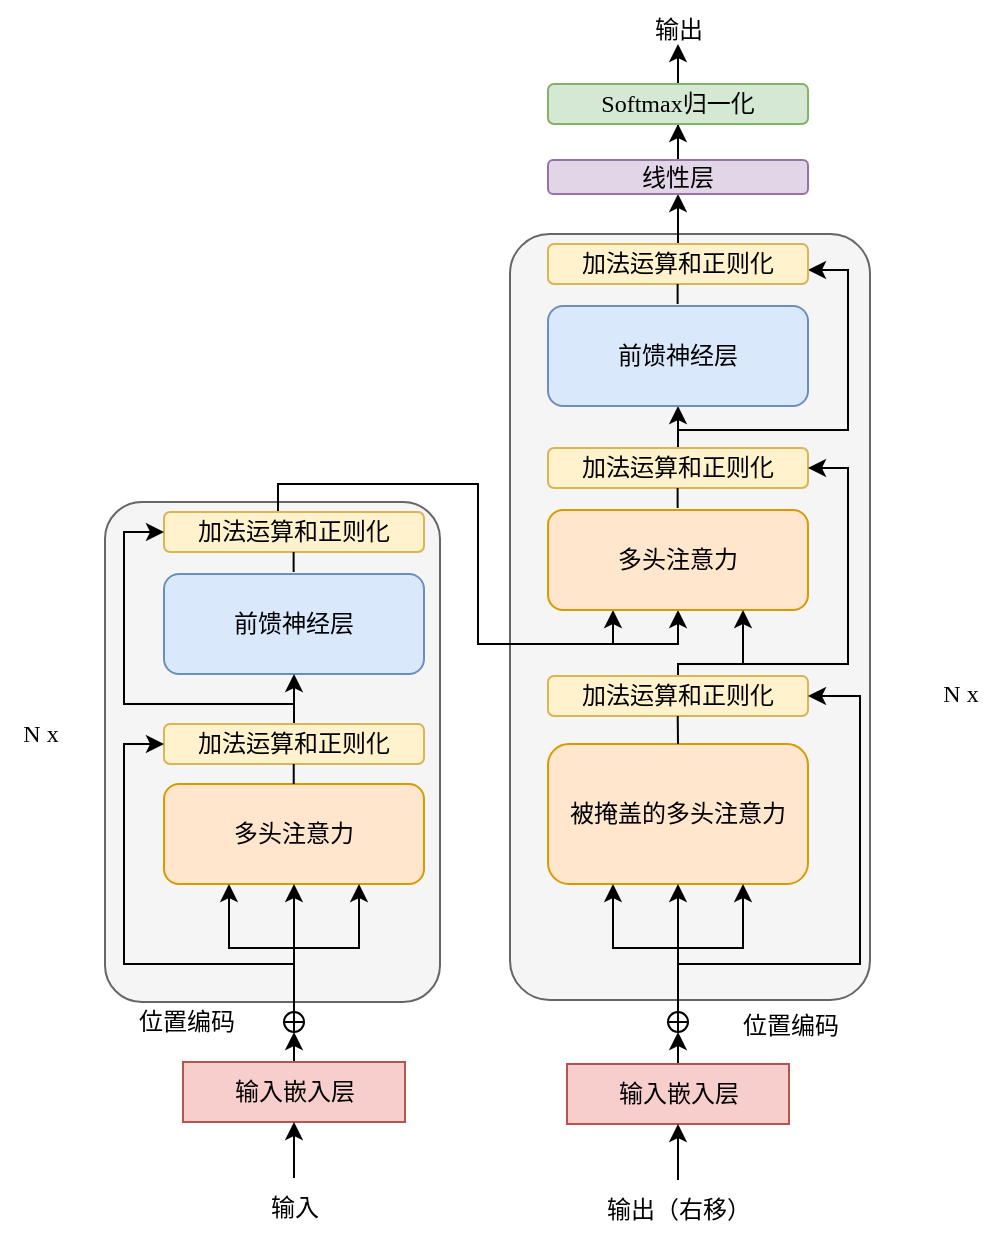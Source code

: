 <mxfile version="22.1.18" type="github">
  <diagram name="第 1 页" id="I9tvDyzabVEBhAT2flqW">
    <mxGraphModel dx="1018" dy="655" grid="1" gridSize="10" guides="1" tooltips="1" connect="1" arrows="1" fold="1" page="1" pageScale="1" pageWidth="827" pageHeight="1169" math="0" shadow="0">
      <root>
        <mxCell id="0" />
        <mxCell id="1" parent="0" />
        <mxCell id="FNySGHpydVzb2Ff233d8-65" value="" style="rounded=1;whiteSpace=wrap;html=1;arcSize=11;fillColor=#f5f5f5;fontColor=#333333;strokeColor=#666666;" vertex="1" parent="1">
          <mxGeometry x="385" y="167" width="180" height="383" as="geometry" />
        </mxCell>
        <mxCell id="FNySGHpydVzb2Ff233d8-1" value="" style="rounded=1;whiteSpace=wrap;html=1;arcSize=11;fillColor=#f5f5f5;fontColor=#333333;strokeColor=#666666;" vertex="1" parent="1">
          <mxGeometry x="182.5" y="301" width="167.5" height="250" as="geometry" />
        </mxCell>
        <mxCell id="FNySGHpydVzb2Ff233d8-51" style="edgeStyle=orthogonalEdgeStyle;rounded=0;orthogonalLoop=1;jettySize=auto;html=1;entryX=0.25;entryY=1;entryDx=0;entryDy=0;fontFamily=宋体-简;" edge="1" parent="1" source="FNySGHpydVzb2Ff233d8-7" target="FNySGHpydVzb2Ff233d8-30">
          <mxGeometry relative="1" as="geometry">
            <Array as="points">
              <mxPoint x="269" y="292" />
              <mxPoint x="369" y="292" />
              <mxPoint x="369" y="372" />
              <mxPoint x="437" y="372" />
            </Array>
          </mxGeometry>
        </mxCell>
        <mxCell id="FNySGHpydVzb2Ff233d8-52" style="edgeStyle=orthogonalEdgeStyle;rounded=0;orthogonalLoop=1;jettySize=auto;html=1;entryX=0.5;entryY=1;entryDx=0;entryDy=0;fontFamily=宋体-简;" edge="1" parent="1" source="FNySGHpydVzb2Ff233d8-7" target="FNySGHpydVzb2Ff233d8-30">
          <mxGeometry relative="1" as="geometry">
            <Array as="points">
              <mxPoint x="269" y="292" />
              <mxPoint x="369" y="292" />
              <mxPoint x="369" y="372" />
              <mxPoint x="469" y="372" />
            </Array>
          </mxGeometry>
        </mxCell>
        <mxCell id="FNySGHpydVzb2Ff233d8-7" value="加法运算和正则化" style="rounded=1;whiteSpace=wrap;html=1;fillColor=#fff2cc;strokeColor=#d6b656;fontFamily=宋体-简;" vertex="1" parent="1">
          <mxGeometry x="212" y="306" width="130" height="20" as="geometry" />
        </mxCell>
        <mxCell id="FNySGHpydVzb2Ff233d8-8" value="前馈神经层" style="rounded=1;whiteSpace=wrap;html=1;fillColor=#dae8fc;strokeColor=#6c8ebf;fontFamily=宋体-简;" vertex="1" parent="1">
          <mxGeometry x="212" y="337" width="130" height="50" as="geometry" />
        </mxCell>
        <mxCell id="FNySGHpydVzb2Ff233d8-11" style="edgeStyle=orthogonalEdgeStyle;rounded=0;orthogonalLoop=1;jettySize=auto;html=1;exitX=0.5;exitY=0;exitDx=0;exitDy=0;entryX=0.5;entryY=1;entryDx=0;entryDy=0;fontFamily=宋体-简;" edge="1" parent="1" source="FNySGHpydVzb2Ff233d8-9" target="FNySGHpydVzb2Ff233d8-8">
          <mxGeometry relative="1" as="geometry" />
        </mxCell>
        <mxCell id="FNySGHpydVzb2Ff233d8-12" style="edgeStyle=orthogonalEdgeStyle;rounded=0;orthogonalLoop=1;jettySize=auto;html=1;entryX=0;entryY=0.5;entryDx=0;entryDy=0;fontFamily=宋体-简;" edge="1" parent="1" source="FNySGHpydVzb2Ff233d8-9" target="FNySGHpydVzb2Ff233d8-7">
          <mxGeometry relative="1" as="geometry">
            <Array as="points">
              <mxPoint x="277" y="402" />
              <mxPoint x="192" y="402" />
              <mxPoint x="192" y="316" />
            </Array>
          </mxGeometry>
        </mxCell>
        <mxCell id="FNySGHpydVzb2Ff233d8-9" value="加法运算和正则化" style="rounded=1;whiteSpace=wrap;html=1;fillColor=#fff2cc;strokeColor=#d6b656;fontFamily=宋体-简;" vertex="1" parent="1">
          <mxGeometry x="212" y="412" width="130" height="20" as="geometry" />
        </mxCell>
        <mxCell id="FNySGHpydVzb2Ff233d8-10" value="多头注意力" style="rounded=1;whiteSpace=wrap;html=1;fillColor=#ffe6cc;strokeColor=#d79b00;fontFamily=宋体-简;" vertex="1" parent="1">
          <mxGeometry x="212" y="442" width="130" height="50" as="geometry" />
        </mxCell>
        <mxCell id="FNySGHpydVzb2Ff233d8-14" value="" style="endArrow=none;html=1;rounded=0;fontFamily=宋体-简;" edge="1" parent="1">
          <mxGeometry width="50" height="50" relative="1" as="geometry">
            <mxPoint x="276.86" y="442" as="sourcePoint" />
            <mxPoint x="276.86" y="432" as="targetPoint" />
          </mxGeometry>
        </mxCell>
        <mxCell id="FNySGHpydVzb2Ff233d8-15" value="" style="endArrow=none;html=1;rounded=0;fontFamily=宋体-简;" edge="1" parent="1">
          <mxGeometry width="50" height="50" relative="1" as="geometry">
            <mxPoint x="276.81" y="336" as="sourcePoint" />
            <mxPoint x="276.81" y="326" as="targetPoint" />
          </mxGeometry>
        </mxCell>
        <mxCell id="FNySGHpydVzb2Ff233d8-22" style="edgeStyle=orthogonalEdgeStyle;rounded=0;orthogonalLoop=1;jettySize=auto;html=1;exitX=0.5;exitY=0;exitDx=0;exitDy=0;entryX=0.5;entryY=1;entryDx=0;entryDy=0;fontFamily=宋体-简;" edge="1" parent="1" source="FNySGHpydVzb2Ff233d8-16" target="FNySGHpydVzb2Ff233d8-18">
          <mxGeometry relative="1" as="geometry">
            <mxPoint x="277" y="571" as="targetPoint" />
          </mxGeometry>
        </mxCell>
        <mxCell id="FNySGHpydVzb2Ff233d8-16" value="输入嵌入层" style="rounded=0;whiteSpace=wrap;html=1;fontFamily=宋体-简;fillColor=#f8cecc;strokeColor=#b85450;" vertex="1" parent="1">
          <mxGeometry x="221.5" y="581" width="111" height="30" as="geometry" />
        </mxCell>
        <mxCell id="FNySGHpydVzb2Ff233d8-24" style="edgeStyle=orthogonalEdgeStyle;rounded=0;orthogonalLoop=1;jettySize=auto;html=1;entryX=0.5;entryY=1;entryDx=0;entryDy=0;fontFamily=宋体-简;" edge="1" parent="1" source="FNySGHpydVzb2Ff233d8-17" target="FNySGHpydVzb2Ff233d8-16">
          <mxGeometry relative="1" as="geometry" />
        </mxCell>
        <mxCell id="FNySGHpydVzb2Ff233d8-17" value="输入" style="text;html=1;align=center;verticalAlign=middle;resizable=0;points=[];autosize=1;strokeColor=none;fillColor=none;fontFamily=宋体-简;" vertex="1" parent="1">
          <mxGeometry x="252" y="639" width="50" height="30" as="geometry" />
        </mxCell>
        <mxCell id="FNySGHpydVzb2Ff233d8-25" style="edgeStyle=orthogonalEdgeStyle;rounded=0;orthogonalLoop=1;jettySize=auto;html=1;entryX=0.5;entryY=1;entryDx=0;entryDy=0;fontFamily=宋体-简;" edge="1" parent="1" source="FNySGHpydVzb2Ff233d8-18" target="FNySGHpydVzb2Ff233d8-10">
          <mxGeometry relative="1" as="geometry" />
        </mxCell>
        <mxCell id="FNySGHpydVzb2Ff233d8-26" style="edgeStyle=orthogonalEdgeStyle;rounded=0;orthogonalLoop=1;jettySize=auto;html=1;entryX=0.75;entryY=1;entryDx=0;entryDy=0;fontFamily=宋体-简;" edge="1" parent="1" source="FNySGHpydVzb2Ff233d8-18" target="FNySGHpydVzb2Ff233d8-10">
          <mxGeometry relative="1" as="geometry" />
        </mxCell>
        <mxCell id="FNySGHpydVzb2Ff233d8-27" style="edgeStyle=orthogonalEdgeStyle;rounded=0;orthogonalLoop=1;jettySize=auto;html=1;entryX=0.25;entryY=1;entryDx=0;entryDy=0;fontFamily=宋体-简;" edge="1" parent="1" source="FNySGHpydVzb2Ff233d8-18" target="FNySGHpydVzb2Ff233d8-10">
          <mxGeometry relative="1" as="geometry" />
        </mxCell>
        <mxCell id="FNySGHpydVzb2Ff233d8-28" style="edgeStyle=orthogonalEdgeStyle;rounded=0;orthogonalLoop=1;jettySize=auto;html=1;exitX=0.5;exitY=0;exitDx=0;exitDy=0;entryX=0;entryY=0.5;entryDx=0;entryDy=0;fontFamily=宋体-简;" edge="1" parent="1" source="FNySGHpydVzb2Ff233d8-18" target="FNySGHpydVzb2Ff233d8-9">
          <mxGeometry relative="1" as="geometry">
            <Array as="points">
              <mxPoint x="277" y="532" />
              <mxPoint x="192" y="532" />
              <mxPoint x="192" y="422" />
            </Array>
          </mxGeometry>
        </mxCell>
        <mxCell id="FNySGHpydVzb2Ff233d8-18" value="" style="shape=orEllipse;perimeter=ellipsePerimeter;whiteSpace=wrap;html=1;backgroundOutline=1;fontFamily=宋体-简;" vertex="1" parent="1">
          <mxGeometry x="272" y="556" width="10" height="10" as="geometry" />
        </mxCell>
        <mxCell id="FNySGHpydVzb2Ff233d8-20" value="位置编码" style="text;html=1;align=center;verticalAlign=middle;resizable=0;points=[];autosize=1;strokeColor=none;fillColor=none;fontFamily=宋体-简;" vertex="1" parent="1">
          <mxGeometry x="188" y="546" width="70" height="30" as="geometry" />
        </mxCell>
        <mxCell id="FNySGHpydVzb2Ff233d8-57" style="edgeStyle=orthogonalEdgeStyle;rounded=0;orthogonalLoop=1;jettySize=auto;html=1;entryX=0.5;entryY=1;entryDx=0;entryDy=0;fontFamily=宋体-简;" edge="1" parent="1" source="FNySGHpydVzb2Ff233d8-29" target="FNySGHpydVzb2Ff233d8-55">
          <mxGeometry relative="1" as="geometry" />
        </mxCell>
        <mxCell id="FNySGHpydVzb2Ff233d8-58" style="edgeStyle=orthogonalEdgeStyle;rounded=0;orthogonalLoop=1;jettySize=auto;html=1;entryX=1;entryY=0.5;entryDx=0;entryDy=0;fontFamily=宋体-简;" edge="1" parent="1">
          <mxGeometry relative="1" as="geometry">
            <mxPoint x="469" y="277" as="sourcePoint" />
            <mxPoint x="534" y="185" as="targetPoint" />
            <Array as="points">
              <mxPoint x="469" y="265" />
              <mxPoint x="554" y="265" />
              <mxPoint x="554" y="185" />
            </Array>
          </mxGeometry>
        </mxCell>
        <mxCell id="FNySGHpydVzb2Ff233d8-29" value="加法运算和正则化" style="rounded=1;whiteSpace=wrap;html=1;fillColor=#fff2cc;strokeColor=#d6b656;fontFamily=宋体-简;" vertex="1" parent="1">
          <mxGeometry x="404" y="274" width="130" height="20" as="geometry" />
        </mxCell>
        <mxCell id="FNySGHpydVzb2Ff233d8-30" value="多头注意力" style="rounded=1;whiteSpace=wrap;html=1;fillColor=#ffe6cc;strokeColor=#d79b00;fontFamily=宋体-简;" vertex="1" parent="1">
          <mxGeometry x="404" y="305" width="130" height="50" as="geometry" />
        </mxCell>
        <mxCell id="FNySGHpydVzb2Ff233d8-49" style="edgeStyle=orthogonalEdgeStyle;rounded=0;orthogonalLoop=1;jettySize=auto;html=1;entryX=0.75;entryY=1;entryDx=0;entryDy=0;fontFamily=宋体-简;" edge="1" parent="1" source="FNySGHpydVzb2Ff233d8-33" target="FNySGHpydVzb2Ff233d8-30">
          <mxGeometry relative="1" as="geometry">
            <Array as="points">
              <mxPoint x="469" y="382" />
              <mxPoint x="501" y="382" />
            </Array>
          </mxGeometry>
        </mxCell>
        <mxCell id="FNySGHpydVzb2Ff233d8-53" style="edgeStyle=orthogonalEdgeStyle;rounded=0;orthogonalLoop=1;jettySize=auto;html=1;entryX=1;entryY=0.5;entryDx=0;entryDy=0;fontFamily=宋体-简;" edge="1" parent="1" source="FNySGHpydVzb2Ff233d8-33" target="FNySGHpydVzb2Ff233d8-29">
          <mxGeometry relative="1" as="geometry">
            <Array as="points">
              <mxPoint x="469" y="382" />
              <mxPoint x="554" y="382" />
              <mxPoint x="554" y="284" />
            </Array>
          </mxGeometry>
        </mxCell>
        <mxCell id="FNySGHpydVzb2Ff233d8-33" value="加法运算和正则化" style="rounded=1;whiteSpace=wrap;html=1;fillColor=#fff2cc;strokeColor=#d6b656;fontFamily=宋体-简;" vertex="1" parent="1">
          <mxGeometry x="404" y="388" width="130" height="20" as="geometry" />
        </mxCell>
        <mxCell id="FNySGHpydVzb2Ff233d8-34" value="被掩盖的多头注意力" style="rounded=1;whiteSpace=wrap;html=1;fillColor=#ffe6cc;strokeColor=#d79b00;fontFamily=宋体-简;" vertex="1" parent="1">
          <mxGeometry x="404" y="422" width="130" height="70" as="geometry" />
        </mxCell>
        <mxCell id="FNySGHpydVzb2Ff233d8-35" value="" style="endArrow=none;html=1;rounded=0;exitX=0.5;exitY=0;exitDx=0;exitDy=0;fontFamily=宋体-简;" edge="1" parent="1" source="FNySGHpydVzb2Ff233d8-34">
          <mxGeometry width="50" height="50" relative="1" as="geometry">
            <mxPoint x="468.86" y="418" as="sourcePoint" />
            <mxPoint x="468.86" y="408" as="targetPoint" />
          </mxGeometry>
        </mxCell>
        <mxCell id="FNySGHpydVzb2Ff233d8-36" value="" style="endArrow=none;html=1;rounded=0;fontFamily=宋体-简;" edge="1" parent="1">
          <mxGeometry width="50" height="50" relative="1" as="geometry">
            <mxPoint x="468.81" y="304" as="sourcePoint" />
            <mxPoint x="468.81" y="294" as="targetPoint" />
          </mxGeometry>
        </mxCell>
        <mxCell id="FNySGHpydVzb2Ff233d8-37" style="edgeStyle=orthogonalEdgeStyle;rounded=0;orthogonalLoop=1;jettySize=auto;html=1;exitX=0.5;exitY=0;exitDx=0;exitDy=0;entryX=0.5;entryY=1;entryDx=0;entryDy=0;fontFamily=宋体-简;" edge="1" parent="1" source="FNySGHpydVzb2Ff233d8-38" target="FNySGHpydVzb2Ff233d8-45">
          <mxGeometry relative="1" as="geometry" />
        </mxCell>
        <mxCell id="FNySGHpydVzb2Ff233d8-38" value="输入嵌入层" style="rounded=0;whiteSpace=wrap;html=1;fontFamily=宋体-简;fillColor=#f8cecc;strokeColor=#b85450;" vertex="1" parent="1">
          <mxGeometry x="413.5" y="582" width="111" height="30" as="geometry" />
        </mxCell>
        <mxCell id="FNySGHpydVzb2Ff233d8-39" style="edgeStyle=orthogonalEdgeStyle;rounded=0;orthogonalLoop=1;jettySize=auto;html=1;entryX=0.5;entryY=1;entryDx=0;entryDy=0;fontFamily=宋体-简;" edge="1" parent="1" source="FNySGHpydVzb2Ff233d8-40" target="FNySGHpydVzb2Ff233d8-38">
          <mxGeometry relative="1" as="geometry" />
        </mxCell>
        <mxCell id="FNySGHpydVzb2Ff233d8-40" value="输出（右移）" style="text;html=1;align=center;verticalAlign=middle;resizable=0;points=[];autosize=1;strokeColor=none;fillColor=none;fontFamily=宋体-简;" vertex="1" parent="1">
          <mxGeometry x="419" y="640" width="100" height="30" as="geometry" />
        </mxCell>
        <mxCell id="FNySGHpydVzb2Ff233d8-41" style="edgeStyle=orthogonalEdgeStyle;rounded=0;orthogonalLoop=1;jettySize=auto;html=1;entryX=0.5;entryY=1;entryDx=0;entryDy=0;fontFamily=宋体-简;" edge="1" parent="1" source="FNySGHpydVzb2Ff233d8-45" target="FNySGHpydVzb2Ff233d8-34">
          <mxGeometry relative="1" as="geometry" />
        </mxCell>
        <mxCell id="FNySGHpydVzb2Ff233d8-42" style="edgeStyle=orthogonalEdgeStyle;rounded=0;orthogonalLoop=1;jettySize=auto;html=1;entryX=0.75;entryY=1;entryDx=0;entryDy=0;fontFamily=宋体-简;" edge="1" parent="1" source="FNySGHpydVzb2Ff233d8-45" target="FNySGHpydVzb2Ff233d8-34">
          <mxGeometry relative="1" as="geometry" />
        </mxCell>
        <mxCell id="FNySGHpydVzb2Ff233d8-43" style="edgeStyle=orthogonalEdgeStyle;rounded=0;orthogonalLoop=1;jettySize=auto;html=1;entryX=0.25;entryY=1;entryDx=0;entryDy=0;fontFamily=宋体-简;" edge="1" parent="1" source="FNySGHpydVzb2Ff233d8-45" target="FNySGHpydVzb2Ff233d8-34">
          <mxGeometry relative="1" as="geometry" />
        </mxCell>
        <mxCell id="FNySGHpydVzb2Ff233d8-48" style="edgeStyle=orthogonalEdgeStyle;rounded=0;orthogonalLoop=1;jettySize=auto;html=1;entryX=1;entryY=0.5;entryDx=0;entryDy=0;fontFamily=宋体-简;" edge="1" parent="1" source="FNySGHpydVzb2Ff233d8-45" target="FNySGHpydVzb2Ff233d8-33">
          <mxGeometry relative="1" as="geometry">
            <Array as="points">
              <mxPoint x="469" y="532" />
              <mxPoint x="560" y="532" />
              <mxPoint x="560" y="398" />
            </Array>
          </mxGeometry>
        </mxCell>
        <mxCell id="FNySGHpydVzb2Ff233d8-45" value="" style="shape=orEllipse;perimeter=ellipsePerimeter;whiteSpace=wrap;html=1;backgroundOutline=1;fontFamily=宋体-简;" vertex="1" parent="1">
          <mxGeometry x="464" y="556" width="10" height="10" as="geometry" />
        </mxCell>
        <mxCell id="FNySGHpydVzb2Ff233d8-46" value="位置编码" style="text;html=1;align=center;verticalAlign=middle;resizable=0;points=[];autosize=1;strokeColor=none;fillColor=none;fontFamily=宋体-简;" vertex="1" parent="1">
          <mxGeometry x="490" y="548" width="70" height="30" as="geometry" />
        </mxCell>
        <mxCell id="FNySGHpydVzb2Ff233d8-69" style="edgeStyle=orthogonalEdgeStyle;rounded=0;orthogonalLoop=1;jettySize=auto;html=1;exitX=0.5;exitY=0;exitDx=0;exitDy=0;entryX=0.5;entryY=1;entryDx=0;entryDy=0;" edge="1" parent="1" source="FNySGHpydVzb2Ff233d8-54" target="FNySGHpydVzb2Ff233d8-59">
          <mxGeometry relative="1" as="geometry" />
        </mxCell>
        <mxCell id="FNySGHpydVzb2Ff233d8-54" value="加法运算和正则化" style="rounded=1;whiteSpace=wrap;html=1;fillColor=#fff2cc;strokeColor=#d6b656;fontFamily=宋体-简;" vertex="1" parent="1">
          <mxGeometry x="404" y="172" width="130" height="20" as="geometry" />
        </mxCell>
        <mxCell id="FNySGHpydVzb2Ff233d8-55" value="前馈神经层" style="rounded=1;whiteSpace=wrap;html=1;fillColor=#dae8fc;strokeColor=#6c8ebf;fontFamily=宋体-简;" vertex="1" parent="1">
          <mxGeometry x="404" y="203" width="130" height="50" as="geometry" />
        </mxCell>
        <mxCell id="FNySGHpydVzb2Ff233d8-56" value="" style="endArrow=none;html=1;rounded=0;fontFamily=宋体-简;" edge="1" parent="1">
          <mxGeometry width="50" height="50" relative="1" as="geometry">
            <mxPoint x="468.81" y="202" as="sourcePoint" />
            <mxPoint x="468.81" y="192" as="targetPoint" />
          </mxGeometry>
        </mxCell>
        <mxCell id="FNySGHpydVzb2Ff233d8-70" style="edgeStyle=orthogonalEdgeStyle;rounded=0;orthogonalLoop=1;jettySize=auto;html=1;entryX=0.5;entryY=1;entryDx=0;entryDy=0;" edge="1" parent="1" source="FNySGHpydVzb2Ff233d8-59" target="FNySGHpydVzb2Ff233d8-60">
          <mxGeometry relative="1" as="geometry" />
        </mxCell>
        <mxCell id="FNySGHpydVzb2Ff233d8-59" value="线性层" style="rounded=1;whiteSpace=wrap;html=1;fillColor=#e1d5e7;strokeColor=#9673a6;fontFamily=宋体-简;" vertex="1" parent="1">
          <mxGeometry x="404" y="130" width="130" height="17" as="geometry" />
        </mxCell>
        <mxCell id="FNySGHpydVzb2Ff233d8-61" style="edgeStyle=orthogonalEdgeStyle;rounded=0;orthogonalLoop=1;jettySize=auto;html=1;fontFamily=宋体-简;" edge="1" parent="1" source="FNySGHpydVzb2Ff233d8-60">
          <mxGeometry relative="1" as="geometry">
            <mxPoint x="469" y="72" as="targetPoint" />
          </mxGeometry>
        </mxCell>
        <mxCell id="FNySGHpydVzb2Ff233d8-60" value="Softmax归一化" style="rounded=1;whiteSpace=wrap;html=1;fillColor=#d5e8d4;strokeColor=#82b366;fontFamily=宋体-简;" vertex="1" parent="1">
          <mxGeometry x="404" y="92" width="130" height="20" as="geometry" />
        </mxCell>
        <mxCell id="FNySGHpydVzb2Ff233d8-62" value="输出" style="text;html=1;align=center;verticalAlign=middle;resizable=0;points=[];autosize=1;strokeColor=none;fillColor=none;fontFamily=宋体-简;" vertex="1" parent="1">
          <mxGeometry x="444" y="50" width="50" height="30" as="geometry" />
        </mxCell>
        <mxCell id="FNySGHpydVzb2Ff233d8-63" value="&lt;font face=&quot;Times New Roman&quot;&gt;N x&lt;/font&gt;" style="text;html=1;align=center;verticalAlign=middle;resizable=0;points=[];autosize=1;strokeColor=none;fillColor=none;" vertex="1" parent="1">
          <mxGeometry x="130" y="402" width="40" height="30" as="geometry" />
        </mxCell>
        <mxCell id="FNySGHpydVzb2Ff233d8-64" value="&lt;font face=&quot;Times New Roman&quot;&gt;N x&lt;/font&gt;" style="text;html=1;align=center;verticalAlign=middle;resizable=0;points=[];autosize=1;strokeColor=none;fillColor=none;" vertex="1" parent="1">
          <mxGeometry x="590" y="382" width="40" height="30" as="geometry" />
        </mxCell>
      </root>
    </mxGraphModel>
  </diagram>
</mxfile>
